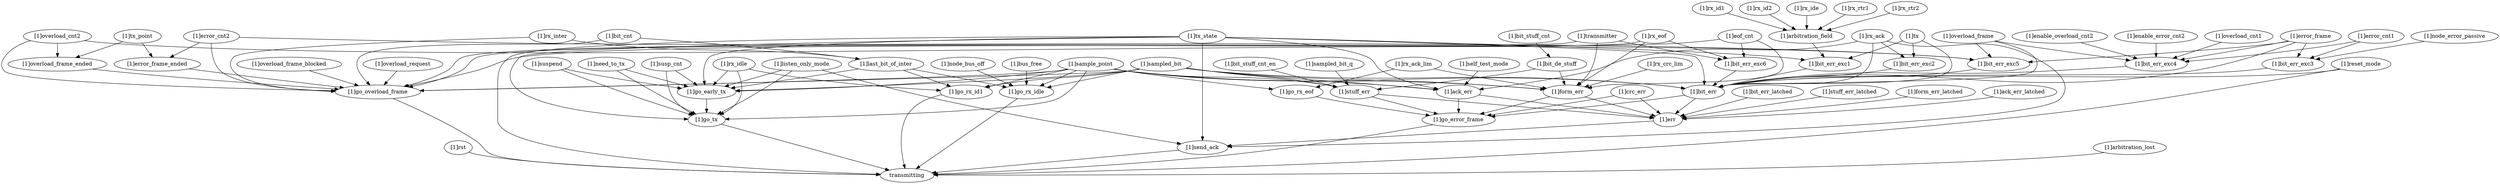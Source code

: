 strict digraph "" {
	"[1]bit_err_latched"	 [complexity=19,
		importance=0.0232126783189,
		rank=0.00122171991152];
	"[1]err"	 [complexity=9,
		importance=0.0208395506714,
		rank=0.00231550563016];
	"[1]bit_err_latched" -> "[1]err";
	"[1]rx_id1"	 [complexity=36,
		importance=0.0286830223388,
		rank=0.000796750620522];
	"[1]arbitration_field"	 [complexity=30,
		importance=0.0263220982869,
		rank=0.00087740327623];
	"[1]rx_id1" -> "[1]arbitration_field";
	"[1]rst"	 [complexity=1,
		importance=0.0137662065623,
		rank=0.0137662065623];
	transmitting	 [complexity=0,
		importance=0.00406258098866,
		rank=0.0];
	"[1]rst" -> transmitting;
	"[1]rx_inter"	 [complexity=14,
		importance=0.0101990071278,
		rank=0.000728500509131];
	"[1]go_overload_frame"	 [complexity=4,
		importance=0.0128286191559,
		rank=0.00320715478899];
	"[1]rx_inter" -> "[1]go_overload_frame";
	"[1]last_bit_of_inter"	 [complexity=11,
		importance=0.00802921811097,
		rank=0.000729928919179];
	"[1]rx_inter" -> "[1]last_bit_of_inter";
	"[1]bit_err_exc5"	 [complexity=26,
		importance=0.0230775239858,
		rank=0.000887597076377];
	"[1]bit_err"	 [complexity=11,
		importance=0.0207990992777,
		rank=0.00189082720707];
	"[1]bit_err_exc5" -> "[1]bit_err";
	"[1]bit_err_exc6"	 [complexity=26,
		importance=0.0228313603046,
		rank=0.000878129242484];
	"[1]bit_err_exc6" -> "[1]bit_err";
	"[1]bit_err_exc1"	 [complexity=26,
		importance=0.0235169041158,
		rank=0.000904496312147];
	"[1]bit_err_exc1" -> "[1]bit_err";
	"[1]bit_err_exc2"	 [complexity=26,
		importance=0.023216236532,
		rank=0.000892932174308];
	"[1]bit_err_exc2" -> "[1]bit_err";
	"[1]bit_err_exc3"	 [complexity=26,
		importance=0.0227022579945,
		rank=0.000873163769019];
	"[1]bit_err_exc3" -> "[1]bit_err";
	"[1]go_early_tx"	 [complexity=13,
		importance=0.0173704341338,
		rank=0.00133618724106];
	"[1]go_tx"	 [complexity=4,
		importance=0.0129809312838,
		rank=0.00324523282095];
	"[1]go_early_tx" -> "[1]go_tx";
	"[1]rx_idle"	 [complexity=11,
		importance=0.00793349318307,
		rank=0.000721226653007];
	"[1]rx_idle" -> "[1]go_early_tx";
	"[1]go_rx_id1"	 [complexity=6,
		importance=0.00607284797098,
		rank=0.0010121413285];
	"[1]rx_idle" -> "[1]go_rx_id1";
	"[1]rx_idle" -> "[1]go_tx";
	"[1]overload_cnt2"	 [complexity=31,
		importance=0.0256643214516,
		rank=0.000827881337149];
	"[1]overload_cnt2" -> "[1]bit_err_exc5";
	"[1]overload_cnt2" -> "[1]go_overload_frame";
	"[1]overload_frame_ended"	 [complexity=22,
		importance=0.014791143502,
		rank=0.000672324704636];
	"[1]overload_cnt2" -> "[1]overload_frame_ended";
	"[1]bit_de_stuff"	 [complexity=17,
		importance=0.0153677992951,
		rank=0.000903988193827];
	"[1]form_err"	 [complexity=11,
		importance=0.0137931076651,
		rank=0.00125391887865];
	"[1]bit_de_stuff" -> "[1]form_err";
	"[1]stuff_err"	 [complexity=11,
		importance=0.0133027153948,
		rank=0.00120933776316];
	"[1]bit_de_stuff" -> "[1]stuff_err";
	"[1]enable_error_cnt2"	 [complexity=33,
		importance=0.0252673275715,
		rank=0.000765676593077];
	"[1]bit_err_exc4"	 [complexity=26,
		importance=0.023149042438,
		rank=0.000890347786077];
	"[1]enable_error_cnt2" -> "[1]bit_err_exc4";
	"[1]go_overload_frame" -> transmitting;
	"[1]node_bus_off"	 [complexity=12,
		importance=0.0107717101313,
		rank=0.000897642510939];
	"[1]go_rx_idle"	 [complexity=6,
		importance=0.00631164033811,
		rank=0.00105194005635];
	"[1]node_bus_off" -> "[1]go_rx_idle";
	"[1]reset_mode"	 [complexity=26,
		importance=0.0223775628741,
		rank=0.000860675495158];
	"[1]reset_mode" -> transmitting;
	"[1]reset_mode" -> "[1]bit_err";
	"[1]rx_ack_lim"	 [complexity=25,
		importance=0.0158314369751,
		rank=0.000633257479003];
	"[1]rx_ack_lim" -> "[1]form_err";
	"[1]go_rx_eof"	 [complexity=11,
		importance=0.0130745578362,
		rank=0.00118859616693];
	"[1]rx_ack_lim" -> "[1]go_rx_eof";
	"[1]tx_point"	 [complexity=25,
		importance=0.0163696070984,
		rank=0.000654784283935];
	"[1]tx_point" -> "[1]overload_frame_ended";
	"[1]error_frame_ended"	 [complexity=22,
		importance=0.0147536423835,
		rank=0.000670620108343];
	"[1]tx_point" -> "[1]error_frame_ended";
	"[1]send_ack"	 [complexity=4,
		importance=0.0136240987708,
		rank=0.00340602469271];
	"[1]send_ack" -> transmitting;
	"[1]self_test_mode"	 [complexity=17,
		importance=0.0154929810509,
		rank=0.000911351826525];
	"[1]ack_err"	 [complexity=11,
		importance=0.0139145174546,
		rank=0.00126495613223];
	"[1]self_test_mode" -> "[1]ack_err";
	"[1]overload_frame"	 [complexity=31,
		importance=0.0249296143271,
		rank=0.000804181107326];
	"[1]overload_frame" -> "[1]bit_err_exc5";
	"[1]overload_frame" -> "[1]bit_err";
	"[1]overload_frame" -> "[1]bit_err_exc4";
	"[1]rx_id2"	 [complexity=36,
		importance=0.0287882618659,
		rank=0.00079967394072];
	"[1]rx_id2" -> "[1]arbitration_field";
	"[1]need_to_tx"	 [complexity=23,
		importance=0.0236808430048,
		rank=0.00102960186977];
	"[1]need_to_tx" -> "[1]go_early_tx";
	"[1]need_to_tx" -> "[1]go_tx";
	"[1]node_error_passive"	 [complexity=30,
		importance=0.0271625908918,
		rank=0.000905419696392];
	"[1]node_error_passive" -> "[1]bit_err_exc3";
	"[1]tx_state"	 [complexity=30,
		importance=0.0259141538922,
		rank=0.000863805129739];
	"[1]tx_state" -> transmitting;
	"[1]tx_state" -> "[1]bit_err_exc1";
	"[1]tx_state" -> "[1]go_early_tx";
	"[1]tx_state" -> "[1]send_ack";
	"[1]tx_state" -> "[1]bit_err";
	"[1]tx_state" -> "[1]ack_err";
	"[1]tx_state" -> "[1]go_tx";
	"[1]overload_request"	 [complexity=22,
		importance=0.0144070827523,
		rank=0.000654867397832];
	"[1]overload_request" -> "[1]go_overload_frame";
	"[1]go_error_frame"	 [complexity=4,
		importance=0.0113147989785,
		rank=0.00282869974463];
	"[1]bit_err" -> "[1]go_error_frame";
	"[1]bit_err" -> "[1]err";
	"[1]ack_err" -> "[1]go_error_frame";
	"[1]ack_err" -> "[1]err";
	"[1]bus_free"	 [complexity=12,
		importance=0.00932117146419,
		rank=0.000776764288683];
	"[1]bus_free" -> "[1]go_rx_idle";
	"[1]go_rx_idle" -> transmitting;
	"[1]error_cnt2"	 [complexity=31,
		importance=0.0253643580115,
		rank=0.000818205097146];
	"[1]error_cnt2" -> "[1]bit_err_exc5";
	"[1]error_cnt2" -> "[1]go_overload_frame";
	"[1]error_cnt2" -> "[1]error_frame_ended";
	"[1]overload_frame_ended" -> "[1]go_overload_frame";
	"[1]stuff_err_latched"	 [complexity=19,
		importance=0.0227849996695,
		rank=0.00119921050892];
	"[1]stuff_err_latched" -> "[1]err";
	"[1]rx_ide"	 [complexity=36,
		importance=0.0290821472134,
		rank=0.000807837422596];
	"[1]rx_ide" -> "[1]arbitration_field";
	"[1]sampled_bit_q"	 [complexity=17,
		importance=0.0148811789912,
		rank=0.000875363470068];
	"[1]sampled_bit_q" -> "[1]stuff_err";
	"[1]form_err_latched"	 [complexity=19,
		importance=0.0228258649471,
		rank=0.00120136131301];
	"[1]form_err_latched" -> "[1]err";
	"[1]rx_eof"	 [complexity=30,
		importance=0.0248917013134,
		rank=0.000829723377112];
	"[1]rx_eof" -> "[1]bit_err_exc6";
	"[1]rx_eof" -> "[1]go_overload_frame";
	"[1]rx_eof" -> "[1]form_err";
	"[1]bit_err_exc4" -> "[1]bit_err";
	"[1]go_rx_id1" -> transmitting;
	"[1]rx_ack"	 [complexity=29,
		importance=0.0252147518595,
		rank=0.000869474202051];
	"[1]rx_ack" -> "[1]bit_err_exc2";
	"[1]rx_ack" -> "[1]send_ack";
	"[1]rx_ack" -> "[1]bit_err";
	"[1]rx_ack" -> "[1]ack_err";
	"[1]rx_crc_lim"	 [complexity=25,
		importance=0.0158358201563,
		rank=0.00063343280625];
	"[1]rx_crc_lim" -> "[1]form_err";
	"[1]susp_cnt"	 [complexity=23,
		importance=0.0209715855199,
		rank=0.000911808066083];
	"[1]susp_cnt" -> "[1]go_early_tx";
	"[1]susp_cnt" -> "[1]go_tx";
	"[1]bit_stuff_cnt_en"	 [complexity=17,
		importance=0.0158183941214,
		rank=0.000930493771849];
	"[1]bit_stuff_cnt_en" -> "[1]stuff_err";
	"[1]rx_rtr1"	 [complexity=36,
		importance=0.0289344814949,
		rank=0.000803735597081];
	"[1]rx_rtr1" -> "[1]arbitration_field";
	"[1]transmitter"	 [complexity=30,
		importance=0.0255067246478,
		rank=0.000850224154926];
	"[1]transmitter" -> "[1]bit_err_exc6";
	"[1]transmitter" -> "[1]go_overload_frame";
	"[1]transmitter" -> "[1]form_err";
	"[1]listen_only_mode"	 [complexity=9,
		importance=0.0152025623672,
		rank=0.00168917359636];
	"[1]listen_only_mode" -> "[1]go_early_tx";
	"[1]listen_only_mode" -> "[1]send_ack";
	"[1]listen_only_mode" -> "[1]go_tx";
	"[1]rx_rtr2"	 [complexity=36,
		importance=0.0289016252824,
		rank=0.000802822924512];
	"[1]rx_rtr2" -> "[1]arbitration_field";
	"[1]bit_cnt"	 [complexity=14,
		importance=0.0125352821324,
		rank=0.00089537729517];
	"[1]bit_cnt" -> "[1]go_overload_frame";
	"[1]bit_cnt" -> "[1]last_bit_of_inter";
	"[1]last_bit_of_inter" -> "[1]go_early_tx";
	"[1]last_bit_of_inter" -> "[1]go_rx_idle";
	"[1]last_bit_of_inter" -> "[1]go_rx_id1";
	"[1]sampled_bit"	 [complexity=11,
		importance=0.00765131156735,
		rank=0.00069557377885];
	"[1]sampled_bit" -> "[1]go_early_tx";
	"[1]sampled_bit" -> "[1]go_overload_frame";
	"[1]sampled_bit" -> "[1]bit_err";
	"[1]sampled_bit" -> "[1]ack_err";
	"[1]sampled_bit" -> "[1]go_rx_idle";
	"[1]sampled_bit" -> "[1]go_rx_id1";
	"[1]sampled_bit" -> "[1]form_err";
	"[1]sampled_bit" -> "[1]stuff_err";
	"[1]sample_point"	 [complexity=11,
		importance=0.00765131156735,
		rank=0.00069557377885];
	"[1]sample_point" -> "[1]go_early_tx";
	"[1]sample_point" -> "[1]go_overload_frame";
	"[1]sample_point" -> "[1]bit_err";
	"[1]sample_point" -> "[1]ack_err";
	"[1]sample_point" -> "[1]go_rx_idle";
	"[1]sample_point" -> "[1]go_rx_id1";
	"[1]sample_point" -> "[1]go_tx";
	"[1]sample_point" -> "[1]form_err";
	"[1]sample_point" -> "[1]stuff_err";
	"[1]sample_point" -> "[1]go_rx_eof";
	"[1]overload_cnt1"	 [complexity=33,
		importance=0.0254557783219,
		rank=0.000771387221875];
	"[1]overload_cnt1" -> "[1]bit_err_exc4";
	"[1]error_cnt1"	 [complexity=33,
		importance=0.0252064587548,
		rank=0.000763832083478];
	"[1]error_cnt1" -> "[1]bit_err_exc3";
	"[1]error_cnt1" -> "[1]bit_err_exc4";
	"[1]crc_err"	 [complexity=11,
		importance=0.0141836896588,
		rank=0.00128942633262];
	"[1]crc_err" -> "[1]go_error_frame";
	"[1]crc_err" -> "[1]err";
	"[1]go_tx" -> transmitting;
	"[1]form_err" -> "[1]go_error_frame";
	"[1]form_err" -> "[1]err";
	"[1]stuff_err" -> "[1]go_error_frame";
	"[1]stuff_err" -> "[1]err";
	"[1]go_error_frame" -> transmitting;
	"[1]ack_err_latched"	 [complexity=19,
		importance=0.0228793083692,
		rank=0.0012041741247];
	"[1]ack_err_latched" -> "[1]err";
	"[1]overload_frame_blocked"	 [complexity=22,
		importance=0.0154952369303,
		rank=0.000704328951377];
	"[1]overload_frame_blocked" -> "[1]go_overload_frame";
	"[1]bit_stuff_cnt"	 [complexity=19,
		importance=0.0202335345537,
		rank=0.00106492287125];
	"[1]bit_stuff_cnt" -> "[1]bit_de_stuff";
	"[1]arbitration_lost"	 [complexity=6,
		importance=0.0071313227843,
		rank=0.00118855379738];
	"[1]arbitration_lost" -> transmitting;
	"[1]eof_cnt"	 [complexity=30,
		importance=0.0251261828834,
		rank=0.000837539429448];
	"[1]eof_cnt" -> "[1]bit_err_exc6";
	"[1]eof_cnt" -> "[1]go_overload_frame";
	"[1]eof_cnt" -> "[1]form_err";
	"[1]tx"	 [complexity=30,
		importance=0.0349433697131,
		rank=0.00116477899044];
	"[1]tx" -> "[1]bit_err_exc1";
	"[1]tx" -> "[1]bit_err_exc2";
	"[1]tx" -> "[1]bit_err";
	"[1]suspend"	 [complexity=23,
		importance=0.0206832408612,
		rank=0.00089927134179];
	"[1]suspend" -> "[1]go_early_tx";
	"[1]suspend" -> "[1]go_tx";
	"[1]enable_overload_cnt2"	 [complexity=33,
		importance=0.0261442961728,
		rank=0.000792251399174];
	"[1]enable_overload_cnt2" -> "[1]bit_err_exc4";
	"[1]error_frame"	 [complexity=31,
		importance=0.0250370588119,
		rank=0.000807647058448];
	"[1]error_frame" -> "[1]bit_err_exc5";
	"[1]error_frame" -> "[1]bit_err_exc3";
	"[1]error_frame" -> "[1]bit_err";
	"[1]error_frame" -> "[1]bit_err_exc4";
	"[1]err" -> "[1]send_ack";
	"[1]error_frame_ended" -> "[1]go_overload_frame";
	"[1]go_rx_eof" -> "[1]go_error_frame";
	"[1]arbitration_field" -> "[1]bit_err_exc1";
}
